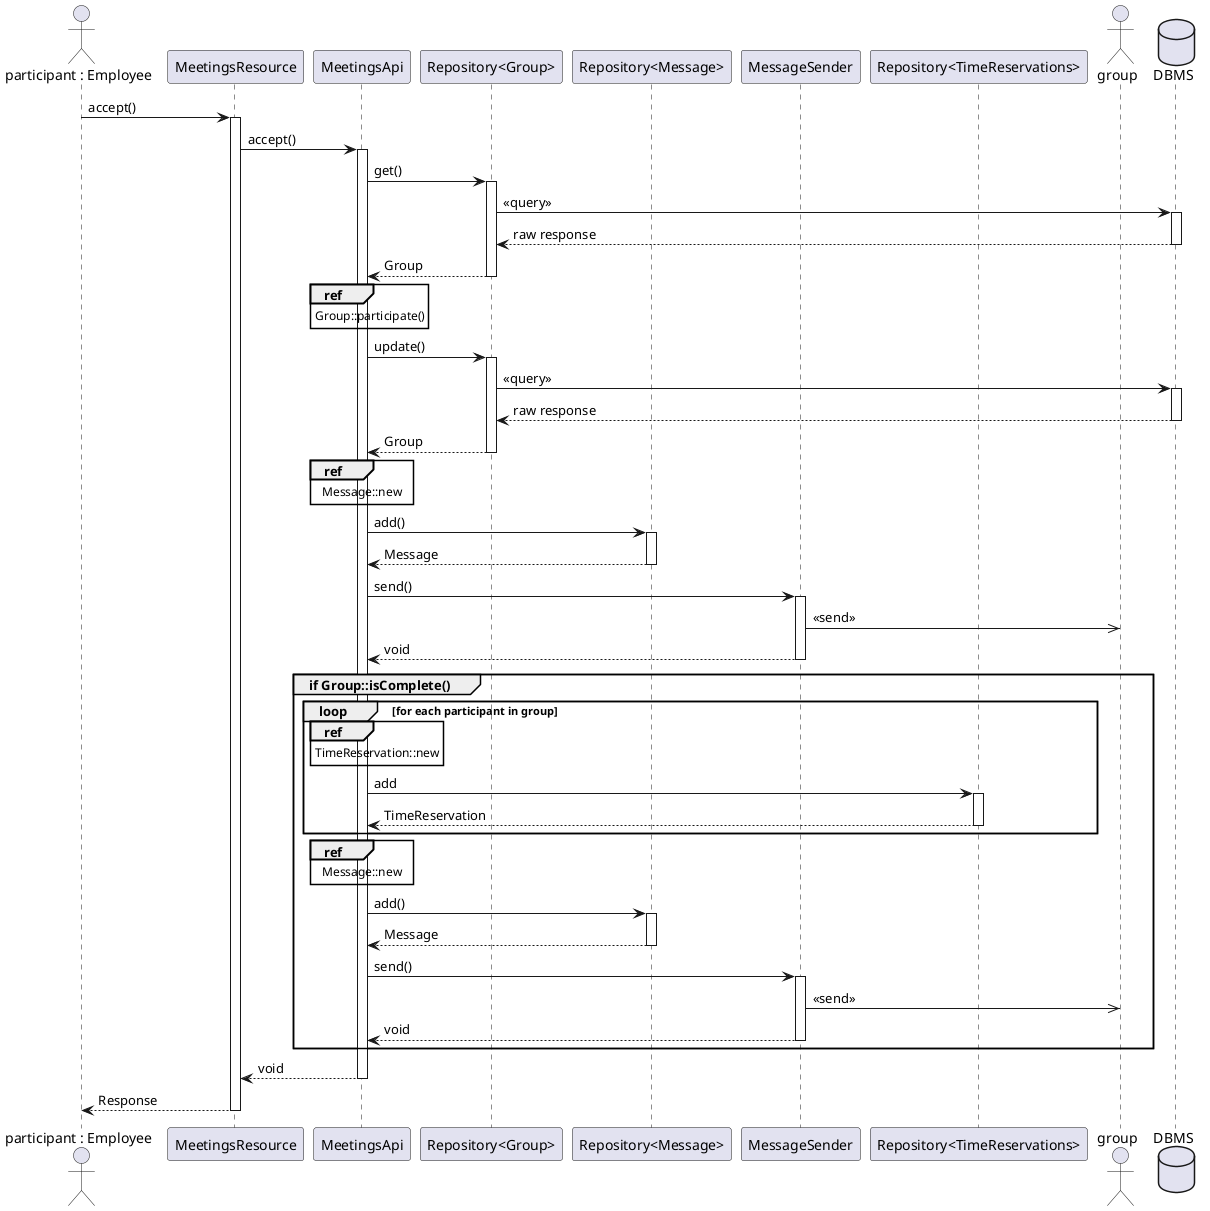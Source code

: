 @startuml

actor "participant : Employee" as participant
participant MeetingsResource as resource
participant MeetingsApi as api
participant "Repository<Group>" as groups
participant "Repository<Message>" as messages
participant MessageSender as sender
participant  "Repository<TimeReservations>" as reservations
actor group
database DBMS

participant -> resource : accept()
activate resource
resource -> api : accept()
activate api

''''' get meeting instance
api -> groups : get()
activate groups
groups -> DBMS : <<query>>
activate DBMS
DBMS --> groups : raw response
deactivate DBMS
groups --> api : Group
deactivate groups

ref over api : Group::participate()

''''' update group
api -> groups : update()
activate groups
groups -> DBMS : <<query>>
activate DBMS
DBMS --> groups : raw response
deactivate DBMS
groups --> api : Group
deactivate groups

''''' send message
ref over api : Message::new
api -> messages : add()
activate messages
messages --> api : Message
deactivate messages
api -> sender : send()
activate sender
sender ->> group : <<send>>
sender --> api : void
deactivate sender

''''' schedule a meeting
group if Group::isComplete()
  loop for each participant in group
    ''''' add time reservation
    ref over api : TimeReservation::new
    api -> reservations : add
    activate reservations
    reservations --> api : TimeReservation
    deactivate reservations
  end
  ''''' send a message about new meeting has been scheduling
  ref over api : Message::new
  api -> messages : add()
  activate messages
  messages --> api : Message
  deactivate messages
  api -> sender : send()
  activate sender
  sender ->> group : <<send>>
  sender --> api : void
  deactivate sender
end

api --> resource : void
deactivate api
resource --> participant : Response
deactivate resource

@enduml